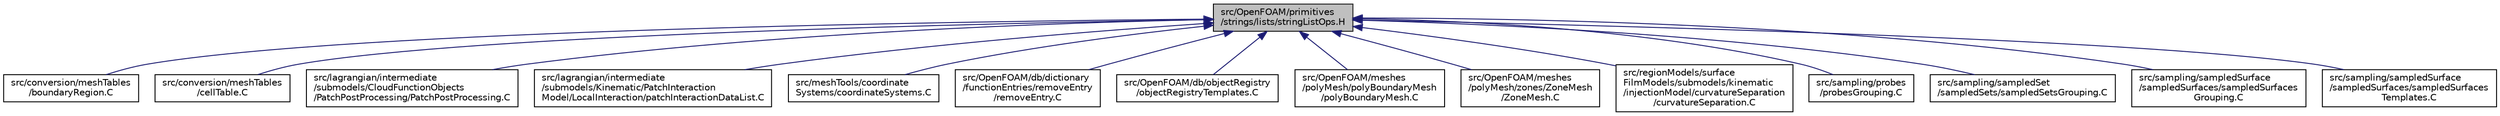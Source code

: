digraph "src/OpenFOAM/primitives/strings/lists/stringListOps.H"
{
  bgcolor="transparent";
  edge [fontname="Helvetica",fontsize="10",labelfontname="Helvetica",labelfontsize="10"];
  node [fontname="Helvetica",fontsize="10",shape=record];
  Node70 [label="src/OpenFOAM/primitives\l/strings/lists/stringListOps.H",height=0.2,width=0.4,color="black", fillcolor="grey75", style="filled", fontcolor="black"];
  Node70 -> Node71 [dir="back",color="midnightblue",fontsize="10",style="solid",fontname="Helvetica"];
  Node71 [label="src/conversion/meshTables\l/boundaryRegion.C",height=0.2,width=0.4,color="black",URL="$a00206.html"];
  Node70 -> Node72 [dir="back",color="midnightblue",fontsize="10",style="solid",fontname="Helvetica"];
  Node72 [label="src/conversion/meshTables\l/cellTable.C",height=0.2,width=0.4,color="black",URL="$a00212.html"];
  Node70 -> Node73 [dir="back",color="midnightblue",fontsize="10",style="solid",fontname="Helvetica"];
  Node73 [label="src/lagrangian/intermediate\l/submodels/CloudFunctionObjects\l/PatchPostProcessing/PatchPostProcessing.C",height=0.2,width=0.4,color="black",URL="$a06272.html"];
  Node70 -> Node74 [dir="back",color="midnightblue",fontsize="10",style="solid",fontname="Helvetica"];
  Node74 [label="src/lagrangian/intermediate\l/submodels/Kinematic/PatchInteraction\lModel/LocalInteraction/patchInteractionDataList.C",height=0.2,width=0.4,color="black",URL="$a06620.html"];
  Node70 -> Node75 [dir="back",color="midnightblue",fontsize="10",style="solid",fontname="Helvetica"];
  Node75 [label="src/meshTools/coordinate\lSystems/coordinateSystems.C",height=0.2,width=0.4,color="black",URL="$a08213.html"];
  Node70 -> Node76 [dir="back",color="midnightblue",fontsize="10",style="solid",fontname="Helvetica"];
  Node76 [label="src/OpenFOAM/db/dictionary\l/functionEntries/removeEntry\l/removeEntry.C",height=0.2,width=0.4,color="black",URL="$a09581.html"];
  Node70 -> Node77 [dir="back",color="midnightblue",fontsize="10",style="solid",fontname="Helvetica"];
  Node77 [label="src/OpenFOAM/db/objectRegistry\l/objectRegistryTemplates.C",height=0.2,width=0.4,color="black",URL="$a09971.html"];
  Node70 -> Node78 [dir="back",color="midnightblue",fontsize="10",style="solid",fontname="Helvetica"];
  Node78 [label="src/OpenFOAM/meshes\l/polyMesh/polyBoundaryMesh\l/polyBoundaryMesh.C",height=0.2,width=0.4,color="black",URL="$a12380.html"];
  Node70 -> Node79 [dir="back",color="midnightblue",fontsize="10",style="solid",fontname="Helvetica"];
  Node79 [label="src/OpenFOAM/meshes\l/polyMesh/zones/ZoneMesh\l/ZoneMesh.C",height=0.2,width=0.4,color="black",URL="$a12605.html"];
  Node70 -> Node80 [dir="back",color="midnightblue",fontsize="10",style="solid",fontname="Helvetica"];
  Node80 [label="src/regionModels/surface\lFilmModels/submodels/kinematic\l/injectionModel/curvatureSeparation\l/curvatureSeparation.C",height=0.2,width=0.4,color="black",URL="$a14303.html"];
  Node70 -> Node81 [dir="back",color="midnightblue",fontsize="10",style="solid",fontname="Helvetica"];
  Node81 [label="src/sampling/probes\l/probesGrouping.C",height=0.2,width=0.4,color="black",URL="$a14957.html"];
  Node70 -> Node82 [dir="back",color="midnightblue",fontsize="10",style="solid",fontname="Helvetica"];
  Node82 [label="src/sampling/sampledSet\l/sampledSets/sampledSetsGrouping.C",height=0.2,width=0.4,color="black",URL="$a15032.html"];
  Node70 -> Node83 [dir="back",color="midnightblue",fontsize="10",style="solid",fontname="Helvetica"];
  Node83 [label="src/sampling/sampledSurface\l/sampledSurfaces/sampledSurfaces\lGrouping.C",height=0.2,width=0.4,color="black",URL="$a15149.html"];
  Node70 -> Node84 [dir="back",color="midnightblue",fontsize="10",style="solid",fontname="Helvetica"];
  Node84 [label="src/sampling/sampledSurface\l/sampledSurfaces/sampledSurfaces\lTemplates.C",height=0.2,width=0.4,color="black",URL="$a15152.html"];
}
